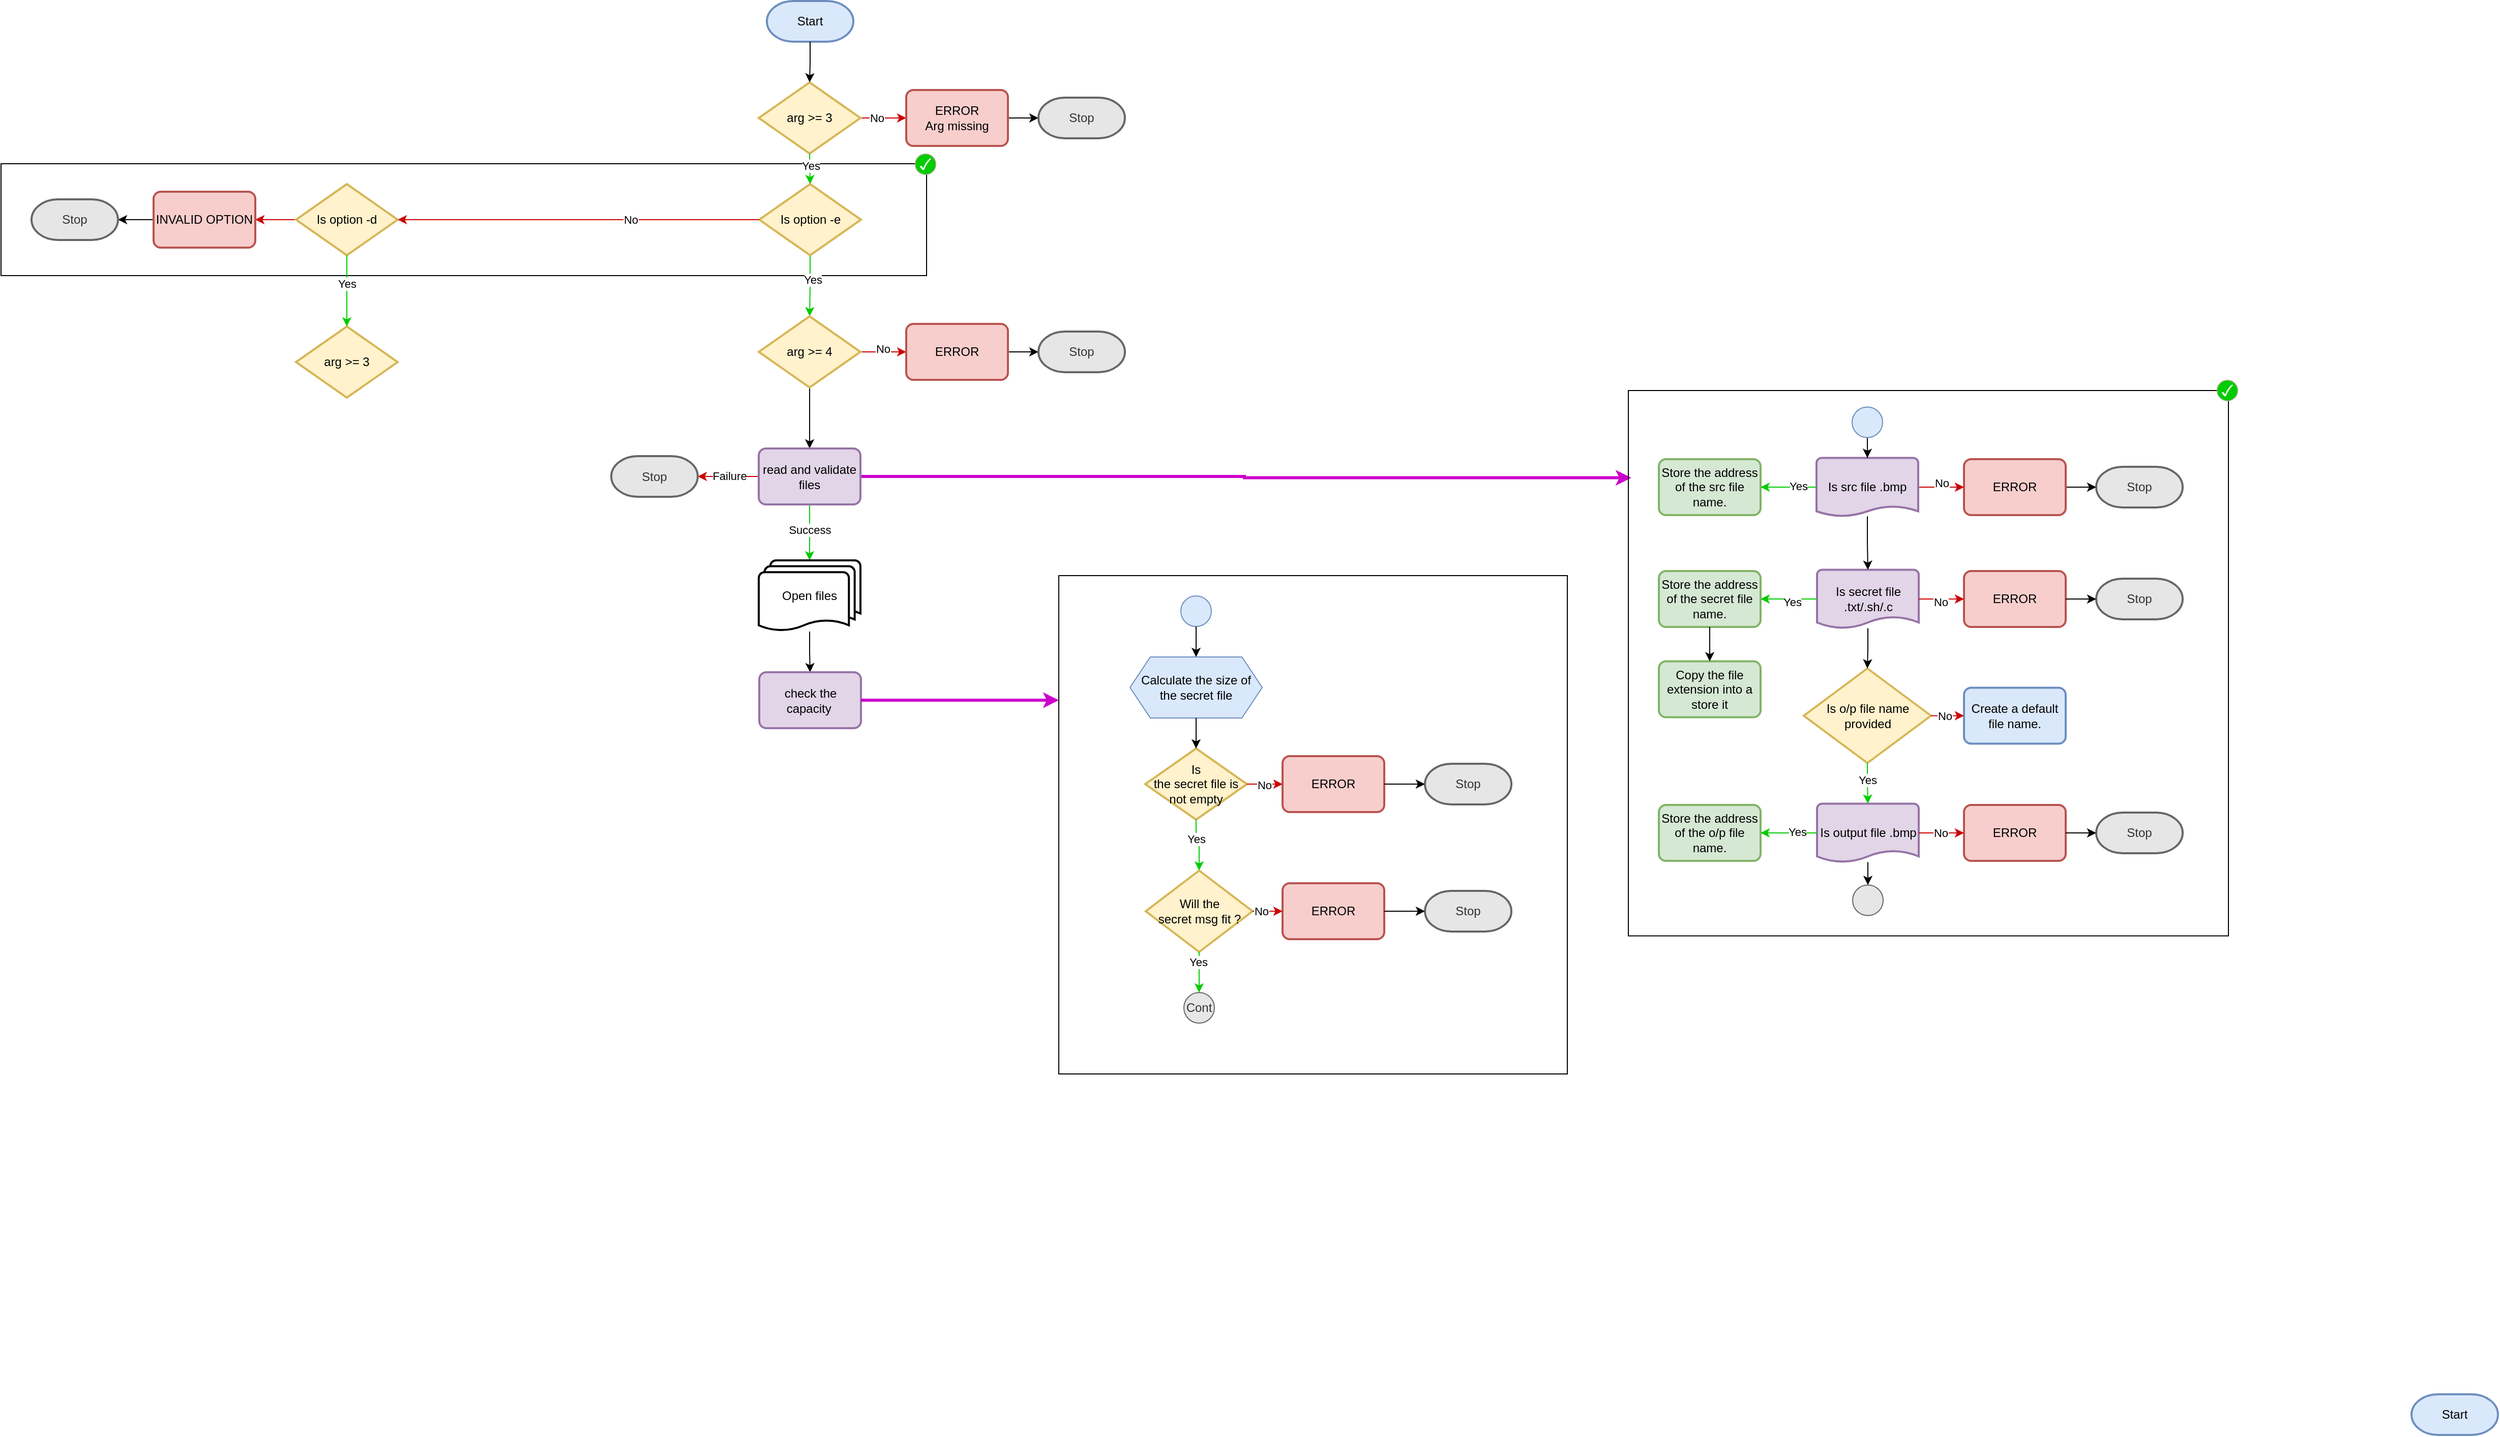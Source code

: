 <mxfile version="22.1.16" type="github">
  <diagram name="Page-1" id="j8mNkrHPATxS2OKQRYIn">
    <mxGraphModel dx="2274" dy="1227" grid="1" gridSize="10" guides="1" tooltips="1" connect="1" arrows="1" fold="1" page="1" pageScale="1" pageWidth="1654" pageHeight="2336" math="0" shadow="0">
      <root>
        <mxCell id="0" />
        <mxCell id="1" parent="0" />
        <mxCell id="KWLkgWPl7PeSiaXwFMXa-41" value="" style="rounded=0;whiteSpace=wrap;html=1;fillColor=none;" parent="1" vertex="1">
          <mxGeometry x="-370" y="220" width="910" height="110" as="geometry" />
        </mxCell>
        <mxCell id="KWLkgWPl7PeSiaXwFMXa-5" value="Start" style="strokeWidth=2;html=1;shape=mxgraph.flowchart.terminator;whiteSpace=wrap;fillColor=#dae8fc;strokeColor=#6c8ebf;" parent="1" vertex="1">
          <mxGeometry x="383" y="60" width="85" height="40" as="geometry" />
        </mxCell>
        <mxCell id="KWLkgWPl7PeSiaXwFMXa-29" style="edgeStyle=orthogonalEdgeStyle;rounded=0;orthogonalLoop=1;jettySize=auto;html=1;exitX=1;exitY=0.5;exitDx=0;exitDy=0;exitPerimeter=0;entryX=0;entryY=0.5;entryDx=0;entryDy=0;strokeColor=#CC0000;" parent="1" source="KWLkgWPl7PeSiaXwFMXa-6" target="KWLkgWPl7PeSiaXwFMXa-28" edge="1">
          <mxGeometry relative="1" as="geometry" />
        </mxCell>
        <mxCell id="KWLkgWPl7PeSiaXwFMXa-30" value="No" style="edgeLabel;html=1;align=center;verticalAlign=middle;resizable=0;points=[];" parent="KWLkgWPl7PeSiaXwFMXa-29" vertex="1" connectable="0">
          <mxGeometry x="-0.319" relative="1" as="geometry">
            <mxPoint as="offset" />
          </mxGeometry>
        </mxCell>
        <mxCell id="KWLkgWPl7PeSiaXwFMXa-6" value="arg &amp;gt;= 3" style="strokeWidth=2;html=1;shape=mxgraph.flowchart.decision;whiteSpace=wrap;fillColor=#fff2cc;strokeColor=#d6b656;" parent="1" vertex="1">
          <mxGeometry x="375" y="140" width="100" height="70" as="geometry" />
        </mxCell>
        <mxCell id="KWLkgWPl7PeSiaXwFMXa-7" style="edgeStyle=orthogonalEdgeStyle;rounded=0;orthogonalLoop=1;jettySize=auto;html=1;exitX=0.5;exitY=1;exitDx=0;exitDy=0;exitPerimeter=0;entryX=0.5;entryY=0;entryDx=0;entryDy=0;entryPerimeter=0;" parent="1" source="KWLkgWPl7PeSiaXwFMXa-5" target="KWLkgWPl7PeSiaXwFMXa-6" edge="1">
          <mxGeometry relative="1" as="geometry" />
        </mxCell>
        <mxCell id="KWLkgWPl7PeSiaXwFMXa-19" style="edgeStyle=orthogonalEdgeStyle;rounded=0;orthogonalLoop=1;jettySize=auto;html=1;exitX=0.5;exitY=1;exitDx=0;exitDy=0;exitPerimeter=0;strokeColor=#00CC00;" parent="1" source="KWLkgWPl7PeSiaXwFMXa-9" target="KWLkgWPl7PeSiaXwFMXa-17" edge="1">
          <mxGeometry relative="1" as="geometry" />
        </mxCell>
        <mxCell id="KWLkgWPl7PeSiaXwFMXa-20" value="Yes" style="edgeLabel;html=1;align=center;verticalAlign=middle;resizable=0;points=[];" parent="KWLkgWPl7PeSiaXwFMXa-19" vertex="1" connectable="0">
          <mxGeometry x="-0.205" y="1" relative="1" as="geometry">
            <mxPoint x="1" as="offset" />
          </mxGeometry>
        </mxCell>
        <mxCell id="KWLkgWPl7PeSiaXwFMXa-9" value="Is option -e" style="strokeWidth=2;html=1;shape=mxgraph.flowchart.decision;whiteSpace=wrap;fillColor=#fff2cc;strokeColor=#d6b656;" parent="1" vertex="1">
          <mxGeometry x="375.5" y="240" width="100" height="70" as="geometry" />
        </mxCell>
        <mxCell id="KWLkgWPl7PeSiaXwFMXa-35" style="edgeStyle=orthogonalEdgeStyle;rounded=0;orthogonalLoop=1;jettySize=auto;html=1;exitX=0;exitY=0.5;exitDx=0;exitDy=0;exitPerimeter=0;entryX=1;entryY=0.5;entryDx=0;entryDy=0;strokeColor=#CC0000;" parent="1" source="KWLkgWPl7PeSiaXwFMXa-10" target="KWLkgWPl7PeSiaXwFMXa-11" edge="1">
          <mxGeometry relative="1" as="geometry" />
        </mxCell>
        <mxCell id="KWLkgWPl7PeSiaXwFMXa-10" value="Is option -d" style="strokeWidth=2;html=1;shape=mxgraph.flowchart.decision;whiteSpace=wrap;fillColor=#fff2cc;strokeColor=#d6b656;" parent="1" vertex="1">
          <mxGeometry x="-80" y="240" width="100" height="70" as="geometry" />
        </mxCell>
        <mxCell id="KWLkgWPl7PeSiaXwFMXa-45" value="" style="edgeStyle=orthogonalEdgeStyle;rounded=0;orthogonalLoop=1;jettySize=auto;html=1;" parent="1" source="KWLkgWPl7PeSiaXwFMXa-11" target="KWLkgWPl7PeSiaXwFMXa-43" edge="1">
          <mxGeometry relative="1" as="geometry" />
        </mxCell>
        <mxCell id="KWLkgWPl7PeSiaXwFMXa-11" value="INVALID OPTION" style="rounded=1;whiteSpace=wrap;html=1;absoluteArcSize=1;arcSize=14;strokeWidth=2;fillColor=#f8cecc;strokeColor=#b85450;" parent="1" vertex="1">
          <mxGeometry x="-220" y="247.5" width="100" height="55" as="geometry" />
        </mxCell>
        <mxCell id="KWLkgWPl7PeSiaXwFMXa-15" style="edgeStyle=orthogonalEdgeStyle;rounded=0;orthogonalLoop=1;jettySize=auto;html=1;exitX=0.5;exitY=1;exitDx=0;exitDy=0;exitPerimeter=0;entryX=0.5;entryY=0;entryDx=0;entryDy=0;entryPerimeter=0;strokeColor=#00CC00;" parent="1" source="KWLkgWPl7PeSiaXwFMXa-6" target="KWLkgWPl7PeSiaXwFMXa-9" edge="1">
          <mxGeometry relative="1" as="geometry" />
        </mxCell>
        <mxCell id="KWLkgWPl7PeSiaXwFMXa-16" value="Yes" style="edgeLabel;html=1;align=center;verticalAlign=middle;resizable=0;points=[];" parent="KWLkgWPl7PeSiaXwFMXa-15" vertex="1" connectable="0">
          <mxGeometry x="-0.2" relative="1" as="geometry">
            <mxPoint as="offset" />
          </mxGeometry>
        </mxCell>
        <mxCell id="KWLkgWPl7PeSiaXwFMXa-46" style="edgeStyle=orthogonalEdgeStyle;rounded=0;orthogonalLoop=1;jettySize=auto;html=1;exitX=1;exitY=0.5;exitDx=0;exitDy=0;exitPerimeter=0;strokeColor=#CC0000;" parent="1" source="KWLkgWPl7PeSiaXwFMXa-17" target="KWLkgWPl7PeSiaXwFMXa-38" edge="1">
          <mxGeometry relative="1" as="geometry" />
        </mxCell>
        <mxCell id="KWLkgWPl7PeSiaXwFMXa-47" value="No" style="edgeLabel;html=1;align=center;verticalAlign=middle;resizable=0;points=[];" parent="KWLkgWPl7PeSiaXwFMXa-46" vertex="1" connectable="0">
          <mxGeometry x="-0.053" y="3" relative="1" as="geometry">
            <mxPoint as="offset" />
          </mxGeometry>
        </mxCell>
        <mxCell id="KWLkgWPl7PeSiaXwFMXa-190" value="" style="edgeStyle=orthogonalEdgeStyle;rounded=0;orthogonalLoop=1;jettySize=auto;html=1;" parent="1" source="KWLkgWPl7PeSiaXwFMXa-17" target="KWLkgWPl7PeSiaXwFMXa-189" edge="1">
          <mxGeometry relative="1" as="geometry" />
        </mxCell>
        <mxCell id="KWLkgWPl7PeSiaXwFMXa-17" value="arg &amp;gt;= 4" style="strokeWidth=2;html=1;shape=mxgraph.flowchart.decision;whiteSpace=wrap;fillColor=#fff2cc;strokeColor=#d6b656;" parent="1" vertex="1">
          <mxGeometry x="375" y="370" width="100" height="70" as="geometry" />
        </mxCell>
        <mxCell id="KWLkgWPl7PeSiaXwFMXa-18" value="arg &amp;gt;= 3" style="strokeWidth=2;html=1;shape=mxgraph.flowchart.decision;whiteSpace=wrap;fillColor=#fff2cc;strokeColor=#d6b656;" parent="1" vertex="1">
          <mxGeometry x="-80" y="380" width="100" height="70" as="geometry" />
        </mxCell>
        <mxCell id="KWLkgWPl7PeSiaXwFMXa-22" style="edgeStyle=orthogonalEdgeStyle;rounded=0;orthogonalLoop=1;jettySize=auto;html=1;exitX=0;exitY=0.5;exitDx=0;exitDy=0;exitPerimeter=0;entryX=1;entryY=0.5;entryDx=0;entryDy=0;entryPerimeter=0;strokeColor=#CC0000;" parent="1" source="KWLkgWPl7PeSiaXwFMXa-9" target="KWLkgWPl7PeSiaXwFMXa-10" edge="1">
          <mxGeometry relative="1" as="geometry" />
        </mxCell>
        <mxCell id="KWLkgWPl7PeSiaXwFMXa-23" value="No" style="edgeLabel;html=1;align=center;verticalAlign=middle;resizable=0;points=[];" parent="KWLkgWPl7PeSiaXwFMXa-22" vertex="1" connectable="0">
          <mxGeometry x="-0.286" relative="1" as="geometry">
            <mxPoint as="offset" />
          </mxGeometry>
        </mxCell>
        <mxCell id="KWLkgWPl7PeSiaXwFMXa-26" style="edgeStyle=orthogonalEdgeStyle;rounded=0;orthogonalLoop=1;jettySize=auto;html=1;exitX=0.5;exitY=1;exitDx=0;exitDy=0;exitPerimeter=0;entryX=0.5;entryY=0;entryDx=0;entryDy=0;entryPerimeter=0;strokeColor=#00CC00;" parent="1" source="KWLkgWPl7PeSiaXwFMXa-10" target="KWLkgWPl7PeSiaXwFMXa-18" edge="1">
          <mxGeometry relative="1" as="geometry" />
        </mxCell>
        <mxCell id="KWLkgWPl7PeSiaXwFMXa-27" value="Yes" style="edgeLabel;html=1;align=center;verticalAlign=middle;resizable=0;points=[];" parent="KWLkgWPl7PeSiaXwFMXa-26" vertex="1" connectable="0">
          <mxGeometry x="-0.205" relative="1" as="geometry">
            <mxPoint as="offset" />
          </mxGeometry>
        </mxCell>
        <mxCell id="KWLkgWPl7PeSiaXwFMXa-32" style="edgeStyle=orthogonalEdgeStyle;rounded=0;orthogonalLoop=1;jettySize=auto;html=1;" parent="1" source="KWLkgWPl7PeSiaXwFMXa-28" target="KWLkgWPl7PeSiaXwFMXa-31" edge="1">
          <mxGeometry relative="1" as="geometry" />
        </mxCell>
        <mxCell id="KWLkgWPl7PeSiaXwFMXa-28" value="ERROR&lt;br&gt;Arg missing" style="rounded=1;whiteSpace=wrap;html=1;absoluteArcSize=1;arcSize=14;strokeWidth=2;fillColor=#f8cecc;strokeColor=#b85450;" parent="1" vertex="1">
          <mxGeometry x="520" y="147.5" width="100" height="55" as="geometry" />
        </mxCell>
        <mxCell id="KWLkgWPl7PeSiaXwFMXa-31" value="Stop" style="strokeWidth=2;html=1;shape=mxgraph.flowchart.terminator;whiteSpace=wrap;fillColor=#E6E6E6;strokeColor=#666666;fontColor=#333333;" parent="1" vertex="1">
          <mxGeometry x="650" y="155" width="85" height="40" as="geometry" />
        </mxCell>
        <mxCell id="KWLkgWPl7PeSiaXwFMXa-49" value="" style="edgeStyle=orthogonalEdgeStyle;rounded=0;orthogonalLoop=1;jettySize=auto;html=1;" parent="1" source="KWLkgWPl7PeSiaXwFMXa-38" target="KWLkgWPl7PeSiaXwFMXa-39" edge="1">
          <mxGeometry relative="1" as="geometry" />
        </mxCell>
        <mxCell id="KWLkgWPl7PeSiaXwFMXa-38" value="ERROR" style="rounded=1;whiteSpace=wrap;html=1;absoluteArcSize=1;arcSize=14;strokeWidth=2;fillColor=#f8cecc;strokeColor=#b85450;" parent="1" vertex="1">
          <mxGeometry x="520" y="377.5" width="100" height="55" as="geometry" />
        </mxCell>
        <mxCell id="KWLkgWPl7PeSiaXwFMXa-39" value="Stop" style="strokeWidth=2;html=1;shape=mxgraph.flowchart.terminator;whiteSpace=wrap;fillColor=#E6E6E6;strokeColor=#666666;fontColor=#333333;" parent="1" vertex="1">
          <mxGeometry x="650" y="385" width="85" height="40" as="geometry" />
        </mxCell>
        <mxCell id="KWLkgWPl7PeSiaXwFMXa-43" value="Stop" style="strokeWidth=2;html=1;shape=mxgraph.flowchart.terminator;whiteSpace=wrap;fillColor=#E6E6E6;strokeColor=#666666;fontColor=#333333;" parent="1" vertex="1">
          <mxGeometry x="-340" y="255" width="85" height="40" as="geometry" />
        </mxCell>
        <mxCell id="KWLkgWPl7PeSiaXwFMXa-84" value="" style="group;movable=1;resizable=1;rotatable=1;deletable=1;editable=1;locked=0;connectable=1;" parent="1" vertex="1" connectable="0">
          <mxGeometry x="529.0" y="210.5" width="20" height="20" as="geometry" />
        </mxCell>
        <mxCell id="KWLkgWPl7PeSiaXwFMXa-85" value="" style="ellipse;whiteSpace=wrap;html=1;aspect=fixed;fillColor=#00CC00;strokeColor=#82b366;movable=0;resizable=0;rotatable=0;deletable=0;editable=0;locked=1;connectable=0;" parent="KWLkgWPl7PeSiaXwFMXa-84" vertex="1">
          <mxGeometry width="20" height="20" as="geometry" />
        </mxCell>
        <mxCell id="KWLkgWPl7PeSiaXwFMXa-86" value="" style="verticalLabelPosition=bottom;verticalAlign=top;html=1;shape=mxgraph.basic.tick;strokeColor=#00CC00;movable=0;resizable=0;rotatable=0;deletable=0;editable=0;locked=1;connectable=0;" parent="KWLkgWPl7PeSiaXwFMXa-84" vertex="1">
          <mxGeometry x="3.75" y="3.75" width="12.5" height="12.5" as="geometry" />
        </mxCell>
        <mxCell id="KWLkgWPl7PeSiaXwFMXa-197" value="" style="edgeStyle=orthogonalEdgeStyle;rounded=0;orthogonalLoop=1;jettySize=auto;html=1;entryX=0.005;entryY=0.16;entryDx=0;entryDy=0;entryPerimeter=0;curved=0;strokeColor=#CC00CC;strokeWidth=3;" parent="1" source="KWLkgWPl7PeSiaXwFMXa-189" target="KWLkgWPl7PeSiaXwFMXa-191" edge="1">
          <mxGeometry relative="1" as="geometry" />
        </mxCell>
        <mxCell id="xsKApNygeWBKziXz7ePV-3" value="" style="edgeStyle=orthogonalEdgeStyle;rounded=0;orthogonalLoop=1;jettySize=auto;html=1;strokeColor=#00CC00;" edge="1" parent="1" source="KWLkgWPl7PeSiaXwFMXa-189" target="xsKApNygeWBKziXz7ePV-2">
          <mxGeometry relative="1" as="geometry" />
        </mxCell>
        <mxCell id="xsKApNygeWBKziXz7ePV-4" value="Success" style="edgeLabel;html=1;align=center;verticalAlign=middle;resizable=0;points=[];" vertex="1" connectable="0" parent="xsKApNygeWBKziXz7ePV-3">
          <mxGeometry x="-0.094" relative="1" as="geometry">
            <mxPoint as="offset" />
          </mxGeometry>
        </mxCell>
        <mxCell id="xsKApNygeWBKziXz7ePV-8" value="" style="edgeStyle=orthogonalEdgeStyle;rounded=0;orthogonalLoop=1;jettySize=auto;html=1;strokeColor=#CC0000;" edge="1" parent="1" source="KWLkgWPl7PeSiaXwFMXa-189" target="xsKApNygeWBKziXz7ePV-7">
          <mxGeometry relative="1" as="geometry" />
        </mxCell>
        <mxCell id="xsKApNygeWBKziXz7ePV-9" value="Failure" style="edgeLabel;html=1;align=center;verticalAlign=middle;resizable=0;points=[];" vertex="1" connectable="0" parent="xsKApNygeWBKziXz7ePV-8">
          <mxGeometry x="-0.021" y="-1" relative="1" as="geometry">
            <mxPoint as="offset" />
          </mxGeometry>
        </mxCell>
        <mxCell id="KWLkgWPl7PeSiaXwFMXa-189" value="read and validate files" style="rounded=1;whiteSpace=wrap;html=1;absoluteArcSize=1;arcSize=14;strokeWidth=2;fillColor=#e1d5e7;strokeColor=#9673a6;" parent="1" vertex="1">
          <mxGeometry x="375" y="500" width="100" height="55" as="geometry" />
        </mxCell>
        <mxCell id="xsKApNygeWBKziXz7ePV-19" value="" style="edgeStyle=orthogonalEdgeStyle;rounded=0;orthogonalLoop=1;jettySize=auto;html=1;" edge="1" parent="1" source="xsKApNygeWBKziXz7ePV-2" target="xsKApNygeWBKziXz7ePV-16">
          <mxGeometry relative="1" as="geometry" />
        </mxCell>
        <mxCell id="xsKApNygeWBKziXz7ePV-2" value="Open files" style="strokeWidth=2;html=1;shape=mxgraph.flowchart.multi-document;whiteSpace=wrap;" vertex="1" parent="1">
          <mxGeometry x="375" y="610" width="100" height="70" as="geometry" />
        </mxCell>
        <mxCell id="xsKApNygeWBKziXz7ePV-7" value="Stop" style="strokeWidth=2;html=1;shape=mxgraph.flowchart.terminator;whiteSpace=wrap;fillColor=#E6E6E6;strokeColor=#666666;fontColor=#333333;" vertex="1" parent="1">
          <mxGeometry x="230" y="507.5" width="85" height="40" as="geometry" />
        </mxCell>
        <mxCell id="xsKApNygeWBKziXz7ePV-16" value="check the capacity&amp;nbsp;" style="rounded=1;whiteSpace=wrap;html=1;absoluteArcSize=1;arcSize=14;strokeWidth=2;fillColor=#e1d5e7;strokeColor=#9673a6;" vertex="1" parent="1">
          <mxGeometry x="375.5" y="720" width="100" height="55" as="geometry" />
        </mxCell>
        <mxCell id="xsKApNygeWBKziXz7ePV-17" value="Start" style="strokeWidth=2;html=1;shape=mxgraph.flowchart.terminator;whiteSpace=wrap;fillColor=#dae8fc;strokeColor=#6c8ebf;" vertex="1" parent="1">
          <mxGeometry x="2000" y="1430" width="85" height="40" as="geometry" />
        </mxCell>
        <mxCell id="xsKApNygeWBKziXz7ePV-18" value="" style="group" vertex="1" connectable="0" parent="1">
          <mxGeometry x="1220" y="433.0" width="609.0" height="556.25" as="geometry" />
        </mxCell>
        <mxCell id="KWLkgWPl7PeSiaXwFMXa-193" value="" style="group" parent="xsKApNygeWBKziXz7ePV-18" vertex="1" connectable="0">
          <mxGeometry y="16.25" width="600" height="540" as="geometry" />
        </mxCell>
        <mxCell id="KWLkgWPl7PeSiaXwFMXa-245" value="" style="group" parent="KWLkgWPl7PeSiaXwFMXa-193" vertex="1" connectable="0">
          <mxGeometry x="10" y="-6.25" width="590" height="536.25" as="geometry" />
        </mxCell>
        <mxCell id="KWLkgWPl7PeSiaXwFMXa-191" value="" style="rounded=0;whiteSpace=wrap;html=1;fillColor=none;" parent="KWLkgWPl7PeSiaXwFMXa-245" vertex="1">
          <mxGeometry width="590" height="536.25" as="geometry" />
        </mxCell>
        <mxCell id="KWLkgWPl7PeSiaXwFMXa-192" value="" style="group" parent="KWLkgWPl7PeSiaXwFMXa-245" vertex="1" connectable="0">
          <mxGeometry x="30" y="66.25" width="515" height="397.5" as="geometry" />
        </mxCell>
        <mxCell id="KWLkgWPl7PeSiaXwFMXa-150" value="Stop" style="strokeWidth=2;html=1;shape=mxgraph.flowchart.terminator;whiteSpace=wrap;fillColor=#E6E6E6;strokeColor=#666666;fontColor=#333333;" parent="KWLkgWPl7PeSiaXwFMXa-192" vertex="1">
          <mxGeometry x="430" y="8.75" width="85" height="40" as="geometry" />
        </mxCell>
        <mxCell id="KWLkgWPl7PeSiaXwFMXa-151" value="" style="edgeStyle=orthogonalEdgeStyle;rounded=0;orthogonalLoop=1;jettySize=auto;html=1;" parent="KWLkgWPl7PeSiaXwFMXa-192" source="KWLkgWPl7PeSiaXwFMXa-152" target="KWLkgWPl7PeSiaXwFMXa-150" edge="1">
          <mxGeometry relative="1" as="geometry" />
        </mxCell>
        <mxCell id="KWLkgWPl7PeSiaXwFMXa-152" value="ERROR" style="rounded=1;whiteSpace=wrap;html=1;absoluteArcSize=1;arcSize=14;strokeWidth=2;fillColor=#f8cecc;strokeColor=#b85450;" parent="KWLkgWPl7PeSiaXwFMXa-192" vertex="1">
          <mxGeometry x="300" y="1.25" width="100" height="55" as="geometry" />
        </mxCell>
        <mxCell id="KWLkgWPl7PeSiaXwFMXa-154" value="" style="edgeStyle=orthogonalEdgeStyle;rounded=0;orthogonalLoop=1;jettySize=auto;html=1;strokeColor=#CC0000;" parent="KWLkgWPl7PeSiaXwFMXa-192" source="KWLkgWPl7PeSiaXwFMXa-158" target="KWLkgWPl7PeSiaXwFMXa-152" edge="1">
          <mxGeometry relative="1" as="geometry" />
        </mxCell>
        <mxCell id="KWLkgWPl7PeSiaXwFMXa-155" value="No" style="edgeLabel;html=1;align=center;verticalAlign=middle;resizable=0;points=[];" parent="KWLkgWPl7PeSiaXwFMXa-154" vertex="1" connectable="0">
          <mxGeometry x="0.022" y="4" relative="1" as="geometry">
            <mxPoint as="offset" />
          </mxGeometry>
        </mxCell>
        <mxCell id="KWLkgWPl7PeSiaXwFMXa-158" value="Is src file .bmp" style="strokeWidth=2;html=1;shape=mxgraph.flowchart.document2;whiteSpace=wrap;size=0.174;fillColor=#e1d5e7;strokeColor=#9673a6;" parent="KWLkgWPl7PeSiaXwFMXa-192" vertex="1">
          <mxGeometry x="155" width="100" height="57.5" as="geometry" />
        </mxCell>
        <mxCell id="KWLkgWPl7PeSiaXwFMXa-164" value="Is secret file .txt/.sh/.c" style="strokeWidth=2;html=1;shape=mxgraph.flowchart.document2;whiteSpace=wrap;size=0.196;fillColor=#e1d5e7;strokeColor=#9673a6;" parent="KWLkgWPl7PeSiaXwFMXa-192" vertex="1">
          <mxGeometry x="155.5" y="110" width="100" height="57.5" as="geometry" />
        </mxCell>
        <mxCell id="KWLkgWPl7PeSiaXwFMXa-153" value="" style="edgeStyle=orthogonalEdgeStyle;rounded=0;orthogonalLoop=1;jettySize=auto;html=1;strokeColor=#000000;" parent="KWLkgWPl7PeSiaXwFMXa-192" source="KWLkgWPl7PeSiaXwFMXa-158" target="KWLkgWPl7PeSiaXwFMXa-164" edge="1">
          <mxGeometry relative="1" as="geometry" />
        </mxCell>
        <mxCell id="KWLkgWPl7PeSiaXwFMXa-166" value="ERROR" style="rounded=1;whiteSpace=wrap;html=1;absoluteArcSize=1;arcSize=14;strokeWidth=2;fillColor=#f8cecc;strokeColor=#b85450;" parent="KWLkgWPl7PeSiaXwFMXa-192" vertex="1">
          <mxGeometry x="300" y="111.25" width="100" height="55" as="geometry" />
        </mxCell>
        <mxCell id="KWLkgWPl7PeSiaXwFMXa-159" value="" style="edgeStyle=orthogonalEdgeStyle;rounded=0;orthogonalLoop=1;jettySize=auto;html=1;strokeColor=#CC0000;" parent="KWLkgWPl7PeSiaXwFMXa-192" source="KWLkgWPl7PeSiaXwFMXa-164" target="KWLkgWPl7PeSiaXwFMXa-166" edge="1">
          <mxGeometry relative="1" as="geometry" />
        </mxCell>
        <mxCell id="KWLkgWPl7PeSiaXwFMXa-160" value="No" style="edgeLabel;html=1;align=center;verticalAlign=middle;resizable=0;points=[];" parent="KWLkgWPl7PeSiaXwFMXa-159" vertex="1" connectable="0">
          <mxGeometry x="-0.079" y="-3" relative="1" as="geometry">
            <mxPoint x="1" as="offset" />
          </mxGeometry>
        </mxCell>
        <mxCell id="KWLkgWPl7PeSiaXwFMXa-167" value="Stop" style="strokeWidth=2;html=1;shape=mxgraph.flowchart.terminator;whiteSpace=wrap;fillColor=#E6E6E6;strokeColor=#666666;fontColor=#333333;" parent="KWLkgWPl7PeSiaXwFMXa-192" vertex="1">
          <mxGeometry x="430" y="118.75" width="85" height="40" as="geometry" />
        </mxCell>
        <mxCell id="KWLkgWPl7PeSiaXwFMXa-165" value="" style="edgeStyle=orthogonalEdgeStyle;rounded=0;orthogonalLoop=1;jettySize=auto;html=1;" parent="KWLkgWPl7PeSiaXwFMXa-192" source="KWLkgWPl7PeSiaXwFMXa-166" target="KWLkgWPl7PeSiaXwFMXa-167" edge="1">
          <mxGeometry relative="1" as="geometry" />
        </mxCell>
        <mxCell id="KWLkgWPl7PeSiaXwFMXa-168" value="Store the address of the src file name." style="rounded=1;whiteSpace=wrap;html=1;absoluteArcSize=1;arcSize=14;strokeWidth=2;fillColor=#d5e8d4;strokeColor=#82b366;" parent="KWLkgWPl7PeSiaXwFMXa-192" vertex="1">
          <mxGeometry y="1.25" width="100" height="55" as="geometry" />
        </mxCell>
        <mxCell id="KWLkgWPl7PeSiaXwFMXa-156" value="" style="edgeStyle=orthogonalEdgeStyle;rounded=0;orthogonalLoop=1;jettySize=auto;html=1;strokeColor=#00CC00;" parent="KWLkgWPl7PeSiaXwFMXa-192" source="KWLkgWPl7PeSiaXwFMXa-158" target="KWLkgWPl7PeSiaXwFMXa-168" edge="1">
          <mxGeometry relative="1" as="geometry" />
        </mxCell>
        <mxCell id="KWLkgWPl7PeSiaXwFMXa-157" value="Yes" style="edgeLabel;html=1;align=center;verticalAlign=middle;resizable=0;points=[];" parent="KWLkgWPl7PeSiaXwFMXa-156" vertex="1" connectable="0">
          <mxGeometry x="-0.354" y="-1" relative="1" as="geometry">
            <mxPoint as="offset" />
          </mxGeometry>
        </mxCell>
        <mxCell id="KWLkgWPl7PeSiaXwFMXa-173" value="Is o/p file name provided" style="strokeWidth=2;html=1;shape=mxgraph.flowchart.decision;whiteSpace=wrap;fillColor=#fff2cc;strokeColor=#d6b656;" parent="KWLkgWPl7PeSiaXwFMXa-192" vertex="1">
          <mxGeometry x="142.5" y="207" width="125" height="93" as="geometry" />
        </mxCell>
        <mxCell id="KWLkgWPl7PeSiaXwFMXa-163" value="" style="edgeStyle=orthogonalEdgeStyle;rounded=0;orthogonalLoop=1;jettySize=auto;html=1;" parent="KWLkgWPl7PeSiaXwFMXa-192" source="KWLkgWPl7PeSiaXwFMXa-164" target="KWLkgWPl7PeSiaXwFMXa-173" edge="1">
          <mxGeometry relative="1" as="geometry" />
        </mxCell>
        <mxCell id="KWLkgWPl7PeSiaXwFMXa-175" value="Store the address of the secret file name." style="rounded=1;whiteSpace=wrap;html=1;absoluteArcSize=1;arcSize=14;strokeWidth=2;fillColor=#d5e8d4;strokeColor=#82b366;" parent="KWLkgWPl7PeSiaXwFMXa-192" vertex="1">
          <mxGeometry y="111.25" width="100" height="55" as="geometry" />
        </mxCell>
        <mxCell id="KWLkgWPl7PeSiaXwFMXa-161" value="" style="edgeStyle=orthogonalEdgeStyle;rounded=0;orthogonalLoop=1;jettySize=auto;html=1;strokeColor=#00CC00;" parent="KWLkgWPl7PeSiaXwFMXa-192" source="KWLkgWPl7PeSiaXwFMXa-164" target="KWLkgWPl7PeSiaXwFMXa-175" edge="1">
          <mxGeometry relative="1" as="geometry" />
        </mxCell>
        <mxCell id="KWLkgWPl7PeSiaXwFMXa-162" value="Yes" style="edgeLabel;html=1;align=center;verticalAlign=middle;resizable=0;points=[];" parent="KWLkgWPl7PeSiaXwFMXa-161" vertex="1" connectable="0">
          <mxGeometry x="-0.113" y="3" relative="1" as="geometry">
            <mxPoint as="offset" />
          </mxGeometry>
        </mxCell>
        <mxCell id="KWLkgWPl7PeSiaXwFMXa-176" value="Create a default file name." style="rounded=1;whiteSpace=wrap;html=1;absoluteArcSize=1;arcSize=14;strokeWidth=2;fillColor=#dae8fc;strokeColor=#6c8ebf;" parent="KWLkgWPl7PeSiaXwFMXa-192" vertex="1">
          <mxGeometry x="300" y="226" width="100" height="55" as="geometry" />
        </mxCell>
        <mxCell id="KWLkgWPl7PeSiaXwFMXa-169" value="" style="edgeStyle=orthogonalEdgeStyle;rounded=0;orthogonalLoop=1;jettySize=auto;html=1;strokeColor=#CC0000;" parent="KWLkgWPl7PeSiaXwFMXa-192" source="KWLkgWPl7PeSiaXwFMXa-173" target="KWLkgWPl7PeSiaXwFMXa-176" edge="1">
          <mxGeometry relative="1" as="geometry" />
        </mxCell>
        <mxCell id="KWLkgWPl7PeSiaXwFMXa-170" value="No" style="edgeLabel;html=1;align=center;verticalAlign=middle;resizable=0;points=[];" parent="KWLkgWPl7PeSiaXwFMXa-169" vertex="1" connectable="0">
          <mxGeometry x="-0.432" relative="1" as="geometry">
            <mxPoint as="offset" />
          </mxGeometry>
        </mxCell>
        <mxCell id="KWLkgWPl7PeSiaXwFMXa-177" value="Copy the file extension into a store it" style="rounded=1;whiteSpace=wrap;html=1;absoluteArcSize=1;arcSize=14;strokeWidth=2;fillColor=#d5e8d4;strokeColor=#82b366;" parent="KWLkgWPl7PeSiaXwFMXa-192" vertex="1">
          <mxGeometry y="200" width="100" height="55" as="geometry" />
        </mxCell>
        <mxCell id="KWLkgWPl7PeSiaXwFMXa-174" value="" style="edgeStyle=orthogonalEdgeStyle;rounded=0;orthogonalLoop=1;jettySize=auto;html=1;" parent="KWLkgWPl7PeSiaXwFMXa-192" source="KWLkgWPl7PeSiaXwFMXa-175" target="KWLkgWPl7PeSiaXwFMXa-177" edge="1">
          <mxGeometry relative="1" as="geometry" />
        </mxCell>
        <mxCell id="KWLkgWPl7PeSiaXwFMXa-182" value="Is output file .bmp" style="strokeWidth=2;html=1;shape=mxgraph.flowchart.document2;whiteSpace=wrap;size=0.196;fillColor=#e1d5e7;strokeColor=#9673a6;" parent="KWLkgWPl7PeSiaXwFMXa-192" vertex="1">
          <mxGeometry x="155.5" y="340" width="100" height="57.5" as="geometry" />
        </mxCell>
        <mxCell id="KWLkgWPl7PeSiaXwFMXa-171" value="" style="edgeStyle=orthogonalEdgeStyle;rounded=0;orthogonalLoop=1;jettySize=auto;html=1;strokeColor=#00CC00;" parent="KWLkgWPl7PeSiaXwFMXa-192" source="KWLkgWPl7PeSiaXwFMXa-173" target="KWLkgWPl7PeSiaXwFMXa-182" edge="1">
          <mxGeometry relative="1" as="geometry" />
        </mxCell>
        <mxCell id="KWLkgWPl7PeSiaXwFMXa-172" value="Yes" style="edgeLabel;html=1;align=center;verticalAlign=middle;resizable=0;points=[];" parent="KWLkgWPl7PeSiaXwFMXa-171" vertex="1" connectable="0">
          <mxGeometry x="-0.179" relative="1" as="geometry">
            <mxPoint as="offset" />
          </mxGeometry>
        </mxCell>
        <mxCell id="KWLkgWPl7PeSiaXwFMXa-184" value="ERROR" style="rounded=1;whiteSpace=wrap;html=1;absoluteArcSize=1;arcSize=14;strokeWidth=2;fillColor=#f8cecc;strokeColor=#b85450;" parent="KWLkgWPl7PeSiaXwFMXa-192" vertex="1">
          <mxGeometry x="300" y="341.25" width="100" height="55" as="geometry" />
        </mxCell>
        <mxCell id="KWLkgWPl7PeSiaXwFMXa-178" value="" style="edgeStyle=orthogonalEdgeStyle;rounded=0;orthogonalLoop=1;jettySize=auto;html=1;strokeColor=#CC0000;" parent="KWLkgWPl7PeSiaXwFMXa-192" source="KWLkgWPl7PeSiaXwFMXa-182" target="KWLkgWPl7PeSiaXwFMXa-184" edge="1">
          <mxGeometry relative="1" as="geometry" />
        </mxCell>
        <mxCell id="KWLkgWPl7PeSiaXwFMXa-179" value="No" style="edgeLabel;html=1;align=center;verticalAlign=middle;resizable=0;points=[];" parent="KWLkgWPl7PeSiaXwFMXa-178" vertex="1" connectable="0">
          <mxGeometry x="-0.027" relative="1" as="geometry">
            <mxPoint as="offset" />
          </mxGeometry>
        </mxCell>
        <mxCell id="KWLkgWPl7PeSiaXwFMXa-185" value="Stop" style="strokeWidth=2;html=1;shape=mxgraph.flowchart.terminator;whiteSpace=wrap;fillColor=#E6E6E6;strokeColor=#666666;fontColor=#333333;" parent="KWLkgWPl7PeSiaXwFMXa-192" vertex="1">
          <mxGeometry x="430" y="348.75" width="85" height="40" as="geometry" />
        </mxCell>
        <mxCell id="KWLkgWPl7PeSiaXwFMXa-183" value="" style="edgeStyle=orthogonalEdgeStyle;rounded=0;orthogonalLoop=1;jettySize=auto;html=1;" parent="KWLkgWPl7PeSiaXwFMXa-192" source="KWLkgWPl7PeSiaXwFMXa-184" target="KWLkgWPl7PeSiaXwFMXa-185" edge="1">
          <mxGeometry relative="1" as="geometry" />
        </mxCell>
        <mxCell id="KWLkgWPl7PeSiaXwFMXa-186" value="Store the address of the o/p file name." style="rounded=1;whiteSpace=wrap;html=1;absoluteArcSize=1;arcSize=14;strokeWidth=2;fillColor=#d5e8d4;strokeColor=#82b366;" parent="KWLkgWPl7PeSiaXwFMXa-192" vertex="1">
          <mxGeometry y="341.25" width="100" height="55" as="geometry" />
        </mxCell>
        <mxCell id="KWLkgWPl7PeSiaXwFMXa-180" value="" style="edgeStyle=orthogonalEdgeStyle;rounded=0;orthogonalLoop=1;jettySize=auto;html=1;strokeColor=#00CC00;" parent="KWLkgWPl7PeSiaXwFMXa-192" source="KWLkgWPl7PeSiaXwFMXa-182" target="KWLkgWPl7PeSiaXwFMXa-186" edge="1">
          <mxGeometry relative="1" as="geometry" />
        </mxCell>
        <mxCell id="KWLkgWPl7PeSiaXwFMXa-181" value="Yes" style="edgeLabel;html=1;align=center;verticalAlign=middle;resizable=0;points=[];" parent="KWLkgWPl7PeSiaXwFMXa-180" vertex="1" connectable="0">
          <mxGeometry x="-0.286" y="-1" relative="1" as="geometry">
            <mxPoint as="offset" />
          </mxGeometry>
        </mxCell>
        <mxCell id="KWLkgWPl7PeSiaXwFMXa-199" value="" style="edgeStyle=orthogonalEdgeStyle;rounded=0;orthogonalLoop=1;jettySize=auto;html=1;" parent="KWLkgWPl7PeSiaXwFMXa-245" source="KWLkgWPl7PeSiaXwFMXa-198" target="KWLkgWPl7PeSiaXwFMXa-158" edge="1">
          <mxGeometry relative="1" as="geometry" />
        </mxCell>
        <mxCell id="KWLkgWPl7PeSiaXwFMXa-198" value="" style="ellipse;whiteSpace=wrap;html=1;aspect=fixed;fillColor=#dae8fc;strokeColor=#6c8ebf;" parent="KWLkgWPl7PeSiaXwFMXa-245" vertex="1">
          <mxGeometry x="220" y="16.25" width="30" height="30" as="geometry" />
        </mxCell>
        <mxCell id="KWLkgWPl7PeSiaXwFMXa-242" value="" style="ellipse;whiteSpace=wrap;html=1;aspect=fixed;fillColor=#E6E6E6;strokeColor=#666666;fontColor=#333333;" parent="KWLkgWPl7PeSiaXwFMXa-245" vertex="1">
          <mxGeometry x="220.5" y="486.25" width="30" height="30" as="geometry" />
        </mxCell>
        <mxCell id="KWLkgWPl7PeSiaXwFMXa-244" value="" style="edgeStyle=orthogonalEdgeStyle;rounded=0;orthogonalLoop=1;jettySize=auto;html=1;" parent="KWLkgWPl7PeSiaXwFMXa-245" source="KWLkgWPl7PeSiaXwFMXa-182" target="KWLkgWPl7PeSiaXwFMXa-242" edge="1">
          <mxGeometry relative="1" as="geometry" />
        </mxCell>
        <mxCell id="KWLkgWPl7PeSiaXwFMXa-246" value="" style="group;movable=1;resizable=1;rotatable=1;deletable=1;editable=1;locked=0;connectable=1;" parent="xsKApNygeWBKziXz7ePV-18" vertex="1" connectable="0">
          <mxGeometry x="589.0" width="20" height="20" as="geometry" />
        </mxCell>
        <mxCell id="KWLkgWPl7PeSiaXwFMXa-247" value="" style="ellipse;whiteSpace=wrap;html=1;aspect=fixed;fillColor=#00CC00;strokeColor=#82b366;movable=0;resizable=0;rotatable=0;deletable=0;editable=0;locked=1;connectable=0;" parent="KWLkgWPl7PeSiaXwFMXa-246" vertex="1">
          <mxGeometry width="20" height="20" as="geometry" />
        </mxCell>
        <mxCell id="KWLkgWPl7PeSiaXwFMXa-248" value="" style="verticalLabelPosition=bottom;verticalAlign=top;html=1;shape=mxgraph.basic.tick;strokeColor=#00CC00;movable=0;resizable=0;rotatable=0;deletable=0;editable=0;locked=1;connectable=0;" parent="KWLkgWPl7PeSiaXwFMXa-246" vertex="1">
          <mxGeometry x="3.75" y="3.75" width="12.5" height="12.5" as="geometry" />
        </mxCell>
        <mxCell id="xsKApNygeWBKziXz7ePV-46" value="" style="group" vertex="1" connectable="0" parent="1">
          <mxGeometry x="670" y="625" width="500" height="490" as="geometry" />
        </mxCell>
        <mxCell id="xsKApNygeWBKziXz7ePV-20" value="" style="ellipse;whiteSpace=wrap;html=1;aspect=fixed;fillColor=#dae8fc;strokeColor=#6c8ebf;" vertex="1" parent="xsKApNygeWBKziXz7ePV-46">
          <mxGeometry x="120" y="20" width="30" height="30" as="geometry" />
        </mxCell>
        <mxCell id="xsKApNygeWBKziXz7ePV-23" value="Calculate the size of the secret file" style="shape=hexagon;perimeter=hexagonPerimeter2;whiteSpace=wrap;html=1;fixedSize=1;fillColor=#dae8fc;strokeColor=#6c8ebf;" vertex="1" parent="xsKApNygeWBKziXz7ePV-46">
          <mxGeometry x="70" y="80" width="130" height="60" as="geometry" />
        </mxCell>
        <mxCell id="xsKApNygeWBKziXz7ePV-24" value="" style="edgeStyle=orthogonalEdgeStyle;rounded=0;orthogonalLoop=1;jettySize=auto;html=1;" edge="1" parent="xsKApNygeWBKziXz7ePV-46" source="xsKApNygeWBKziXz7ePV-20" target="xsKApNygeWBKziXz7ePV-23">
          <mxGeometry relative="1" as="geometry" />
        </mxCell>
        <mxCell id="xsKApNygeWBKziXz7ePV-25" value="Is &lt;br&gt;the secret file is not empty" style="strokeWidth=2;html=1;shape=mxgraph.flowchart.decision;whiteSpace=wrap;fillColor=#fff2cc;strokeColor=#d6b656;" vertex="1" parent="xsKApNygeWBKziXz7ePV-46">
          <mxGeometry x="85" y="170" width="100" height="70" as="geometry" />
        </mxCell>
        <mxCell id="xsKApNygeWBKziXz7ePV-26" value="" style="edgeStyle=orthogonalEdgeStyle;rounded=0;orthogonalLoop=1;jettySize=auto;html=1;" edge="1" parent="xsKApNygeWBKziXz7ePV-46" source="xsKApNygeWBKziXz7ePV-23" target="xsKApNygeWBKziXz7ePV-25">
          <mxGeometry relative="1" as="geometry" />
        </mxCell>
        <mxCell id="xsKApNygeWBKziXz7ePV-27" value="ERROR" style="rounded=1;whiteSpace=wrap;html=1;absoluteArcSize=1;arcSize=14;strokeWidth=2;fillColor=#f8cecc;strokeColor=#b85450;" vertex="1" parent="xsKApNygeWBKziXz7ePV-46">
          <mxGeometry x="220" y="177.5" width="100" height="55" as="geometry" />
        </mxCell>
        <mxCell id="xsKApNygeWBKziXz7ePV-29" value="" style="edgeStyle=orthogonalEdgeStyle;rounded=0;orthogonalLoop=1;jettySize=auto;html=1;strokeColor=#CC0000;" edge="1" parent="xsKApNygeWBKziXz7ePV-46" source="xsKApNygeWBKziXz7ePV-25" target="xsKApNygeWBKziXz7ePV-27">
          <mxGeometry relative="1" as="geometry" />
        </mxCell>
        <mxCell id="xsKApNygeWBKziXz7ePV-30" value="No" style="edgeLabel;html=1;align=center;verticalAlign=middle;resizable=0;points=[];" vertex="1" connectable="0" parent="xsKApNygeWBKziXz7ePV-29">
          <mxGeometry x="-0.251" y="-1" relative="1" as="geometry">
            <mxPoint as="offset" />
          </mxGeometry>
        </mxCell>
        <mxCell id="xsKApNygeWBKziXz7ePV-28" value="Stop" style="strokeWidth=2;html=1;shape=mxgraph.flowchart.terminator;whiteSpace=wrap;fillColor=#E6E6E6;strokeColor=#666666;fontColor=#333333;" vertex="1" parent="xsKApNygeWBKziXz7ePV-46">
          <mxGeometry x="360" y="185" width="85" height="40" as="geometry" />
        </mxCell>
        <mxCell id="xsKApNygeWBKziXz7ePV-31" value="" style="edgeStyle=orthogonalEdgeStyle;rounded=0;orthogonalLoop=1;jettySize=auto;html=1;" edge="1" parent="xsKApNygeWBKziXz7ePV-46" source="xsKApNygeWBKziXz7ePV-27" target="xsKApNygeWBKziXz7ePV-28">
          <mxGeometry relative="1" as="geometry" />
        </mxCell>
        <mxCell id="xsKApNygeWBKziXz7ePV-32" value="&lt;div style=&quot;&quot;&gt;&lt;span style=&quot;background-color: initial;&quot;&gt;Will the&lt;/span&gt;&lt;/div&gt;&lt;div style=&quot;&quot;&gt;&lt;span style=&quot;background-color: initial;&quot;&gt;secret msg fit ?&lt;/span&gt;&lt;/div&gt;" style="strokeWidth=2;html=1;shape=mxgraph.flowchart.decision;whiteSpace=wrap;fillColor=#fff2cc;strokeColor=#d6b656;align=center;" vertex="1" parent="xsKApNygeWBKziXz7ePV-46">
          <mxGeometry x="85.5" y="290" width="105" height="80" as="geometry" />
        </mxCell>
        <mxCell id="xsKApNygeWBKziXz7ePV-33" value="" style="edgeStyle=orthogonalEdgeStyle;rounded=0;orthogonalLoop=1;jettySize=auto;html=1;strokeColor=#00CC00;" edge="1" parent="xsKApNygeWBKziXz7ePV-46" source="xsKApNygeWBKziXz7ePV-25" target="xsKApNygeWBKziXz7ePV-32">
          <mxGeometry relative="1" as="geometry" />
        </mxCell>
        <mxCell id="xsKApNygeWBKziXz7ePV-34" value="Yes" style="edgeLabel;html=1;align=center;verticalAlign=middle;resizable=0;points=[];" vertex="1" connectable="0" parent="xsKApNygeWBKziXz7ePV-33">
          <mxGeometry x="-0.671" y="2" relative="1" as="geometry">
            <mxPoint x="-2" y="10" as="offset" />
          </mxGeometry>
        </mxCell>
        <mxCell id="xsKApNygeWBKziXz7ePV-35" value="ERROR" style="rounded=1;whiteSpace=wrap;html=1;absoluteArcSize=1;arcSize=14;strokeWidth=2;fillColor=#f8cecc;strokeColor=#b85450;" vertex="1" parent="xsKApNygeWBKziXz7ePV-46">
          <mxGeometry x="220" y="302.5" width="100" height="55" as="geometry" />
        </mxCell>
        <mxCell id="xsKApNygeWBKziXz7ePV-36" value="" style="edgeStyle=orthogonalEdgeStyle;rounded=0;orthogonalLoop=1;jettySize=auto;html=1;strokeColor=#CC0000;" edge="1" parent="xsKApNygeWBKziXz7ePV-46" source="xsKApNygeWBKziXz7ePV-32" target="xsKApNygeWBKziXz7ePV-35">
          <mxGeometry relative="1" as="geometry" />
        </mxCell>
        <mxCell id="xsKApNygeWBKziXz7ePV-37" value="No" style="edgeLabel;html=1;align=center;verticalAlign=middle;resizable=0;points=[];" vertex="1" connectable="0" parent="xsKApNygeWBKziXz7ePV-36">
          <mxGeometry x="-0.69" relative="1" as="geometry">
            <mxPoint as="offset" />
          </mxGeometry>
        </mxCell>
        <mxCell id="xsKApNygeWBKziXz7ePV-38" value="Stop" style="strokeWidth=2;html=1;shape=mxgraph.flowchart.terminator;whiteSpace=wrap;fillColor=#E6E6E6;strokeColor=#666666;fontColor=#333333;" vertex="1" parent="xsKApNygeWBKziXz7ePV-46">
          <mxGeometry x="360" y="310" width="85" height="40" as="geometry" />
        </mxCell>
        <mxCell id="xsKApNygeWBKziXz7ePV-39" value="" style="edgeStyle=orthogonalEdgeStyle;rounded=0;orthogonalLoop=1;jettySize=auto;html=1;" edge="1" parent="xsKApNygeWBKziXz7ePV-46" source="xsKApNygeWBKziXz7ePV-35" target="xsKApNygeWBKziXz7ePV-38">
          <mxGeometry relative="1" as="geometry" />
        </mxCell>
        <mxCell id="xsKApNygeWBKziXz7ePV-40" value="Cont" style="ellipse;whiteSpace=wrap;html=1;aspect=fixed;fillColor=#E6E6E6;strokeColor=#666666;fontColor=#333333;" vertex="1" parent="xsKApNygeWBKziXz7ePV-46">
          <mxGeometry x="123" y="410" width="30" height="30" as="geometry" />
        </mxCell>
        <mxCell id="xsKApNygeWBKziXz7ePV-41" value="" style="edgeStyle=orthogonalEdgeStyle;rounded=0;orthogonalLoop=1;jettySize=auto;html=1;strokeColor=#00CC00;" edge="1" parent="xsKApNygeWBKziXz7ePV-46" source="xsKApNygeWBKziXz7ePV-32" target="xsKApNygeWBKziXz7ePV-40">
          <mxGeometry relative="1" as="geometry" />
        </mxCell>
        <mxCell id="xsKApNygeWBKziXz7ePV-42" value="Yes" style="edgeLabel;html=1;align=center;verticalAlign=middle;resizable=0;points=[];" vertex="1" connectable="0" parent="xsKApNygeWBKziXz7ePV-41">
          <mxGeometry x="-0.5" y="-1" relative="1" as="geometry">
            <mxPoint as="offset" />
          </mxGeometry>
        </mxCell>
        <mxCell id="xsKApNygeWBKziXz7ePV-45" value="" style="rounded=0;whiteSpace=wrap;html=1;fillColor=none;" vertex="1" parent="xsKApNygeWBKziXz7ePV-46">
          <mxGeometry width="500" height="490" as="geometry" />
        </mxCell>
        <mxCell id="xsKApNygeWBKziXz7ePV-47" style="edgeStyle=orthogonalEdgeStyle;rounded=0;orthogonalLoop=1;jettySize=auto;html=1;entryX=0;entryY=0.25;entryDx=0;entryDy=0;strokeWidth=3;strokeColor=#CC00CC;" edge="1" parent="1" source="xsKApNygeWBKziXz7ePV-16" target="xsKApNygeWBKziXz7ePV-45">
          <mxGeometry relative="1" as="geometry" />
        </mxCell>
      </root>
    </mxGraphModel>
  </diagram>
</mxfile>
